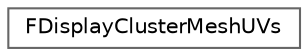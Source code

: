 digraph "Graphical Class Hierarchy"
{
 // INTERACTIVE_SVG=YES
 // LATEX_PDF_SIZE
  bgcolor="transparent";
  edge [fontname=Helvetica,fontsize=10,labelfontname=Helvetica,labelfontsize=10];
  node [fontname=Helvetica,fontsize=10,shape=box,height=0.2,width=0.4];
  rankdir="LR";
  Node0 [id="Node000000",label="FDisplayClusterMeshUVs",height=0.2,width=0.4,color="grey40", fillcolor="white", style="filled",URL="$d2/de5/structFDisplayClusterMeshUVs.html",tooltip=" "];
}
